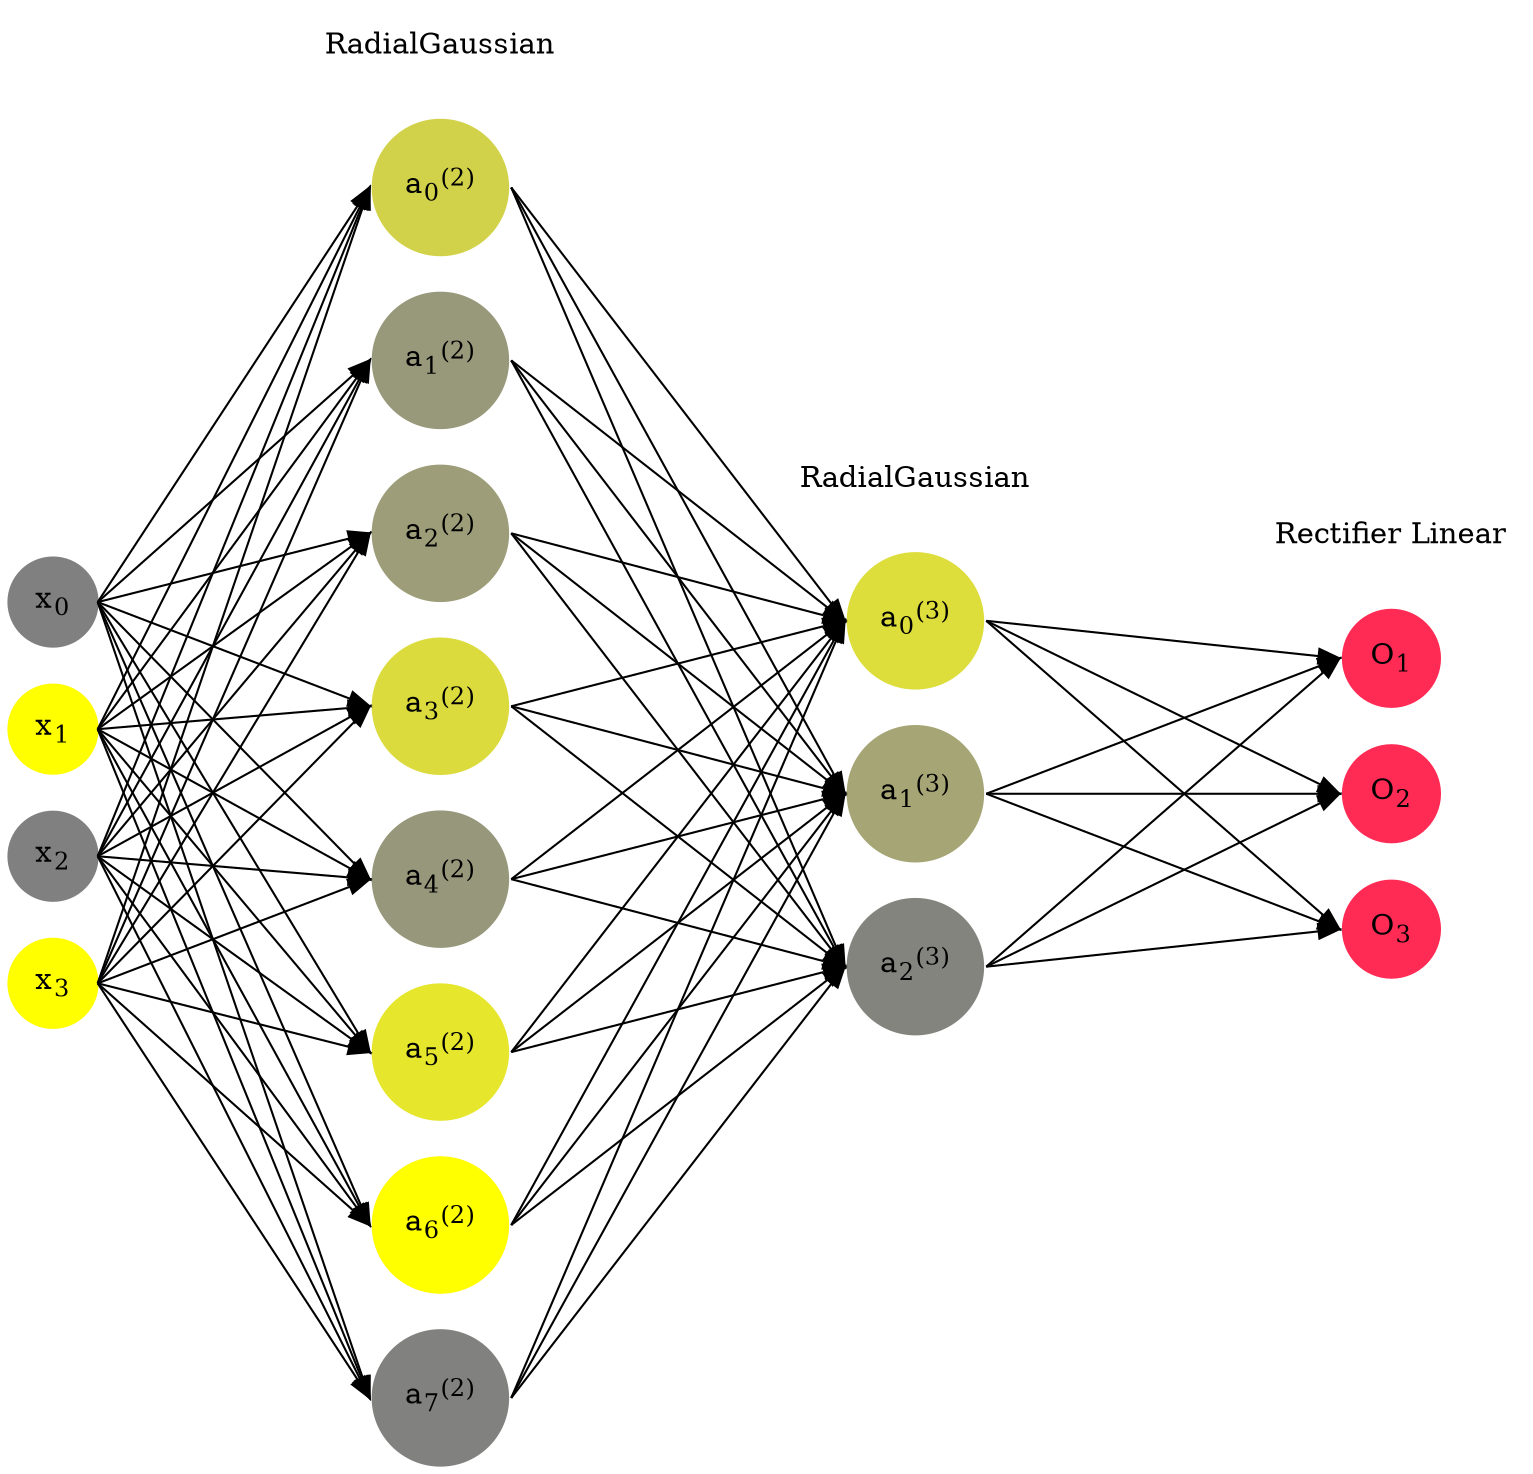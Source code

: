 digraph G {
	rankdir = LR;
	splines=false;
	edge[style=invis];
	ranksep= 1.4;
	{
	node [shape=circle, color="0.1667, 0.0, 0.5", style=filled, fillcolor="0.1667, 0.0, 0.5"];
	x0 [label=<x<sub>0</sub>>];
	}
	{
	node [shape=circle, color="0.1667, 1.0, 1.0", style=filled, fillcolor="0.1667, 1.0, 1.0"];
	x1 [label=<x<sub>1</sub>>];
	}
	{
	node [shape=circle, color="0.1667, 0.0, 0.5", style=filled, fillcolor="0.1667, 0.0, 0.5"];
	x2 [label=<x<sub>2</sub>>];
	}
	{
	node [shape=circle, color="0.1667, 1.0, 1.0", style=filled, fillcolor="0.1667, 1.0, 1.0"];
	x3 [label=<x<sub>3</sub>>];
	}
	{
	node [shape=circle, color="0.1667, 0.646091, 0.823045", style=filled, fillcolor="0.1667, 0.646091, 0.823045"];
	a02 [label=<a<sub>0</sub><sup>(2)</sup>>];
	}
	{
	node [shape=circle, color="0.1667, 0.193213, 0.596607", style=filled, fillcolor="0.1667, 0.193213, 0.596607"];
	a12 [label=<a<sub>1</sub><sup>(2)</sup>>];
	}
	{
	node [shape=circle, color="0.1667, 0.227293, 0.613646", style=filled, fillcolor="0.1667, 0.227293, 0.613646"];
	a22 [label=<a<sub>2</sub><sup>(2)</sup>>];
	}
	{
	node [shape=circle, color="0.1667, 0.718617, 0.859309", style=filled, fillcolor="0.1667, 0.718617, 0.859309"];
	a32 [label=<a<sub>3</sub><sup>(2)</sup>>];
	}
	{
	node [shape=circle, color="0.1667, 0.181472, 0.590736", style=filled, fillcolor="0.1667, 0.181472, 0.590736"];
	a42 [label=<a<sub>4</sub><sup>(2)</sup>>];
	}
	{
	node [shape=circle, color="0.1667, 0.804033, 0.902017", style=filled, fillcolor="0.1667, 0.804033, 0.902017"];
	a52 [label=<a<sub>5</sub><sup>(2)</sup>>];
	}
	{
	node [shape=circle, color="0.1667, 0.999729, 0.999864", style=filled, fillcolor="0.1667, 0.999729, 0.999864"];
	a62 [label=<a<sub>6</sub><sup>(2)</sup>>];
	}
	{
	node [shape=circle, color="0.1667, 0.013191, 0.506596", style=filled, fillcolor="0.1667, 0.013191, 0.506596"];
	a72 [label=<a<sub>7</sub><sup>(2)</sup>>];
	}
	{
	node [shape=circle, color="0.1667, 0.733299, 0.866650", style=filled, fillcolor="0.1667, 0.733299, 0.866650"];
	a03 [label=<a<sub>0</sub><sup>(3)</sup>>];
	}
	{
	node [shape=circle, color="0.1667, 0.289511, 0.644756", style=filled, fillcolor="0.1667, 0.289511, 0.644756"];
	a13 [label=<a<sub>1</sub><sup>(3)</sup>>];
	}
	{
	node [shape=circle, color="0.1667, 0.034808, 0.517404", style=filled, fillcolor="0.1667, 0.034808, 0.517404"];
	a23 [label=<a<sub>2</sub><sup>(3)</sup>>];
	}
	{
	node [shape=circle, color="0.9667, 0.83, 1.0", style=filled, fillcolor="0.9667, 0.83, 1.0"];
	O1 [label=<O<sub>1</sub>>];
	}
	{
	node [shape=circle, color="0.9667, 0.83, 1.0", style=filled, fillcolor="0.9667, 0.83, 1.0"];
	O2 [label=<O<sub>2</sub>>];
	}
	{
	node [shape=circle, color="0.9667, 0.83, 1.0", style=filled, fillcolor="0.9667, 0.83, 1.0"];
	O3 [label=<O<sub>3</sub>>];
	}
	{
	rank=same;
	x0->x1->x2->x3;
	}
	{
	rank=same;
	a02->a12->a22->a32->a42->a52->a62->a72;
	}
	{
	rank=same;
	a03->a13->a23;
	}
	{
	rank=same;
	O1->O2->O3;
	}
	l1 [shape=plaintext,label="RadialGaussian"];
	l1->a02;
	{rank=same; l1;a02};
	l2 [shape=plaintext,label="RadialGaussian"];
	l2->a03;
	{rank=same; l2;a03};
	l3 [shape=plaintext,label="Rectifier Linear"];
	l3->O1;
	{rank=same; l3;O1};
edge[style=solid, tailport=e, headport=w];
	{x0;x1;x2;x3} -> {a02;a12;a22;a32;a42;a52;a62;a72};
	{a02;a12;a22;a32;a42;a52;a62;a72} -> {a03;a13;a23};
	{a03;a13;a23} -> {O1,O2,O3};
}